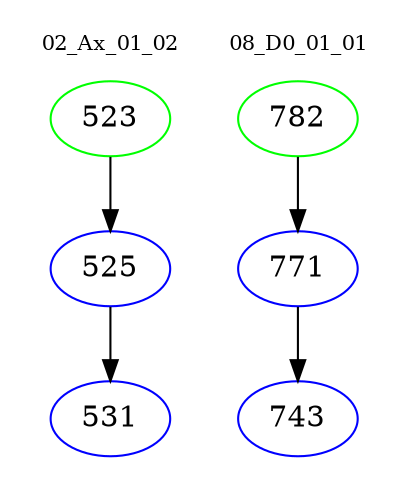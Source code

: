 digraph{
subgraph cluster_0 {
color = white
label = "02_Ax_01_02";
fontsize=10;
T0_523 [label="523", color="green"]
T0_523 -> T0_525 [color="black"]
T0_525 [label="525", color="blue"]
T0_525 -> T0_531 [color="black"]
T0_531 [label="531", color="blue"]
}
subgraph cluster_1 {
color = white
label = "08_D0_01_01";
fontsize=10;
T1_782 [label="782", color="green"]
T1_782 -> T1_771 [color="black"]
T1_771 [label="771", color="blue"]
T1_771 -> T1_743 [color="black"]
T1_743 [label="743", color="blue"]
}
}
